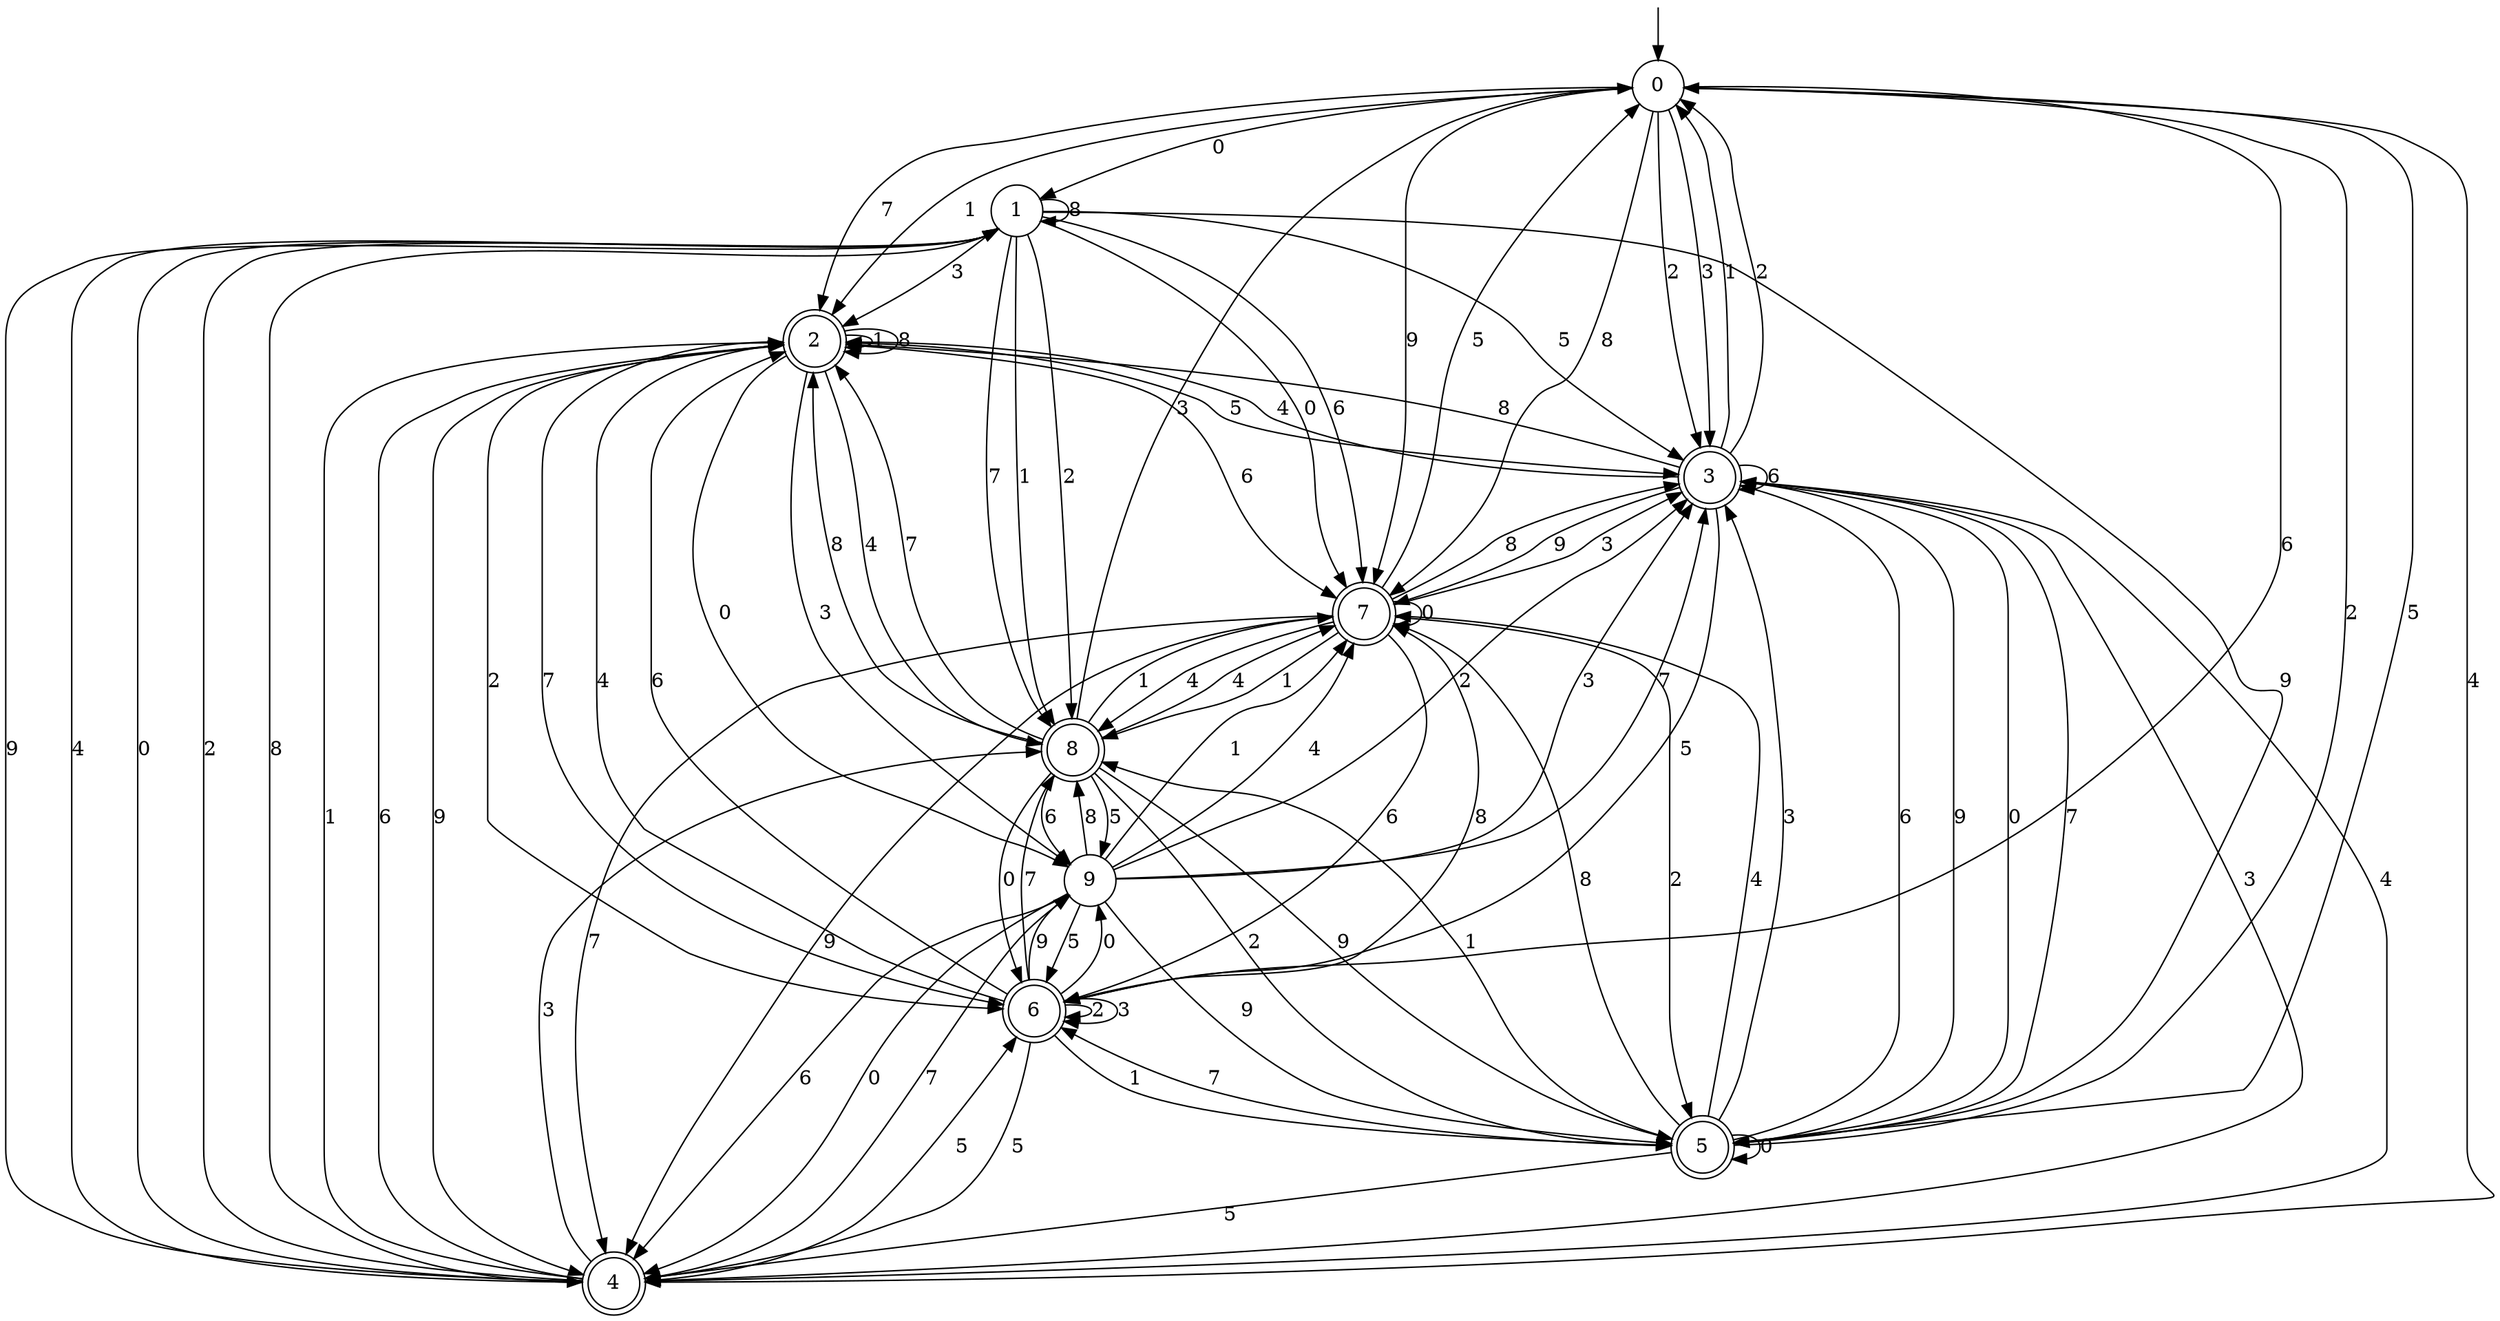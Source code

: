 digraph g {

	s0 [shape="circle" label="0"];
	s1 [shape="circle" label="1"];
	s2 [shape="doublecircle" label="2"];
	s3 [shape="doublecircle" label="3"];
	s4 [shape="doublecircle" label="4"];
	s5 [shape="doublecircle" label="5"];
	s6 [shape="doublecircle" label="6"];
	s7 [shape="doublecircle" label="7"];
	s8 [shape="doublecircle" label="8"];
	s9 [shape="circle" label="9"];
	s0 -> s1 [label="0"];
	s0 -> s2 [label="1"];
	s0 -> s3 [label="2"];
	s0 -> s3 [label="3"];
	s0 -> s4 [label="4"];
	s0 -> s5 [label="5"];
	s0 -> s6 [label="6"];
	s0 -> s2 [label="7"];
	s0 -> s7 [label="8"];
	s0 -> s7 [label="9"];
	s1 -> s7 [label="0"];
	s1 -> s8 [label="1"];
	s1 -> s8 [label="2"];
	s1 -> s2 [label="3"];
	s1 -> s4 [label="4"];
	s1 -> s3 [label="5"];
	s1 -> s7 [label="6"];
	s1 -> s8 [label="7"];
	s1 -> s1 [label="8"];
	s1 -> s5 [label="9"];
	s2 -> s9 [label="0"];
	s2 -> s2 [label="1"];
	s2 -> s6 [label="2"];
	s2 -> s9 [label="3"];
	s2 -> s8 [label="4"];
	s2 -> s3 [label="5"];
	s2 -> s7 [label="6"];
	s2 -> s6 [label="7"];
	s2 -> s2 [label="8"];
	s2 -> s4 [label="9"];
	s3 -> s5 [label="0"];
	s3 -> s0 [label="1"];
	s3 -> s0 [label="2"];
	s3 -> s4 [label="3"];
	s3 -> s2 [label="4"];
	s3 -> s6 [label="5"];
	s3 -> s3 [label="6"];
	s3 -> s5 [label="7"];
	s3 -> s2 [label="8"];
	s3 -> s7 [label="9"];
	s4 -> s1 [label="0"];
	s4 -> s2 [label="1"];
	s4 -> s1 [label="2"];
	s4 -> s8 [label="3"];
	s4 -> s3 [label="4"];
	s4 -> s6 [label="5"];
	s4 -> s2 [label="6"];
	s4 -> s9 [label="7"];
	s4 -> s1 [label="8"];
	s4 -> s1 [label="9"];
	s5 -> s5 [label="0"];
	s5 -> s8 [label="1"];
	s5 -> s0 [label="2"];
	s5 -> s3 [label="3"];
	s5 -> s7 [label="4"];
	s5 -> s4 [label="5"];
	s5 -> s3 [label="6"];
	s5 -> s6 [label="7"];
	s5 -> s7 [label="8"];
	s5 -> s3 [label="9"];
	s6 -> s9 [label="0"];
	s6 -> s5 [label="1"];
	s6 -> s6 [label="2"];
	s6 -> s6 [label="3"];
	s6 -> s2 [label="4"];
	s6 -> s4 [label="5"];
	s6 -> s2 [label="6"];
	s6 -> s8 [label="7"];
	s6 -> s7 [label="8"];
	s6 -> s9 [label="9"];
	s7 -> s7 [label="0"];
	s7 -> s8 [label="1"];
	s7 -> s5 [label="2"];
	s7 -> s3 [label="3"];
	s7 -> s8 [label="4"];
	s7 -> s0 [label="5"];
	s7 -> s6 [label="6"];
	s7 -> s4 [label="7"];
	s7 -> s3 [label="8"];
	s7 -> s4 [label="9"];
	s8 -> s6 [label="0"];
	s8 -> s7 [label="1"];
	s8 -> s5 [label="2"];
	s8 -> s0 [label="3"];
	s8 -> s7 [label="4"];
	s8 -> s9 [label="5"];
	s8 -> s9 [label="6"];
	s8 -> s2 [label="7"];
	s8 -> s2 [label="8"];
	s8 -> s5 [label="9"];
	s9 -> s4 [label="0"];
	s9 -> s7 [label="1"];
	s9 -> s3 [label="2"];
	s9 -> s3 [label="3"];
	s9 -> s7 [label="4"];
	s9 -> s6 [label="5"];
	s9 -> s4 [label="6"];
	s9 -> s3 [label="7"];
	s9 -> s8 [label="8"];
	s9 -> s5 [label="9"];

__start0 [label="" shape="none" width="0" height="0"];
__start0 -> s0;

}
